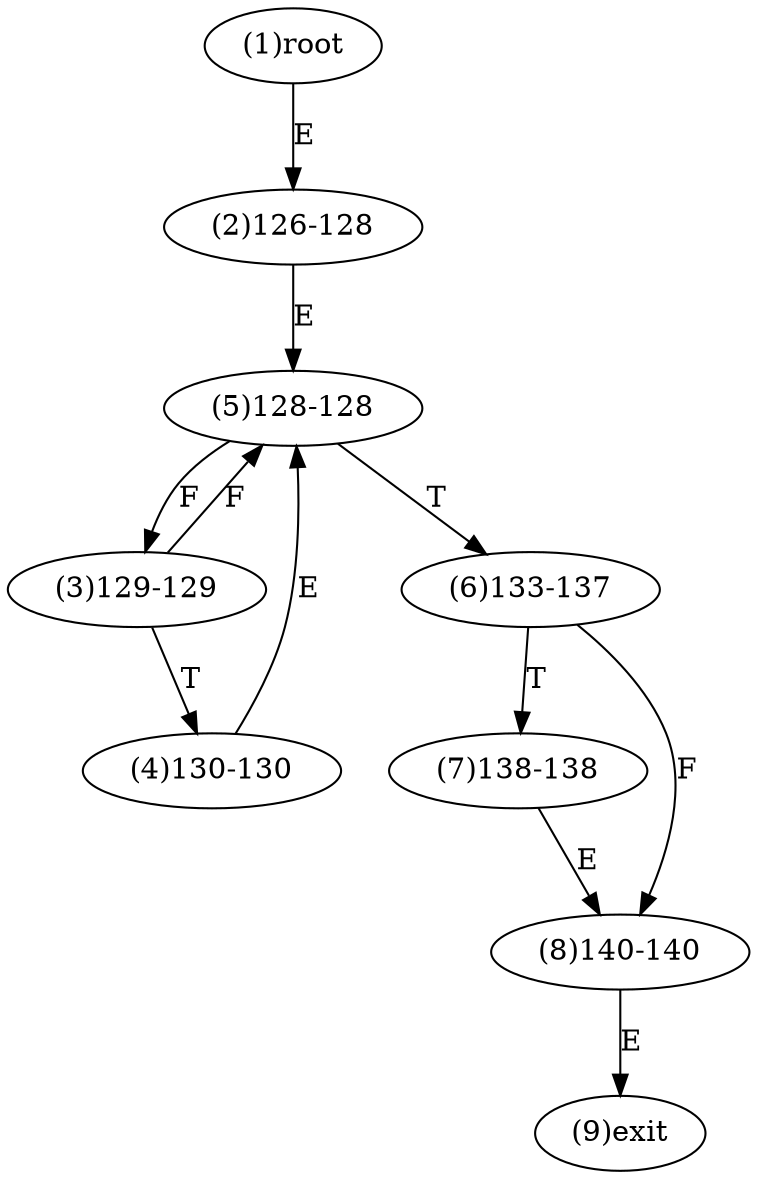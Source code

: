digraph "" { 
1[ label="(1)root"];
2[ label="(2)126-128"];
3[ label="(3)129-129"];
4[ label="(4)130-130"];
5[ label="(5)128-128"];
6[ label="(6)133-137"];
7[ label="(7)138-138"];
8[ label="(8)140-140"];
9[ label="(9)exit"];
1->2[ label="E"];
2->5[ label="E"];
3->5[ label="F"];
3->4[ label="T"];
4->5[ label="E"];
5->3[ label="F"];
5->6[ label="T"];
6->8[ label="F"];
6->7[ label="T"];
7->8[ label="E"];
8->9[ label="E"];
}
